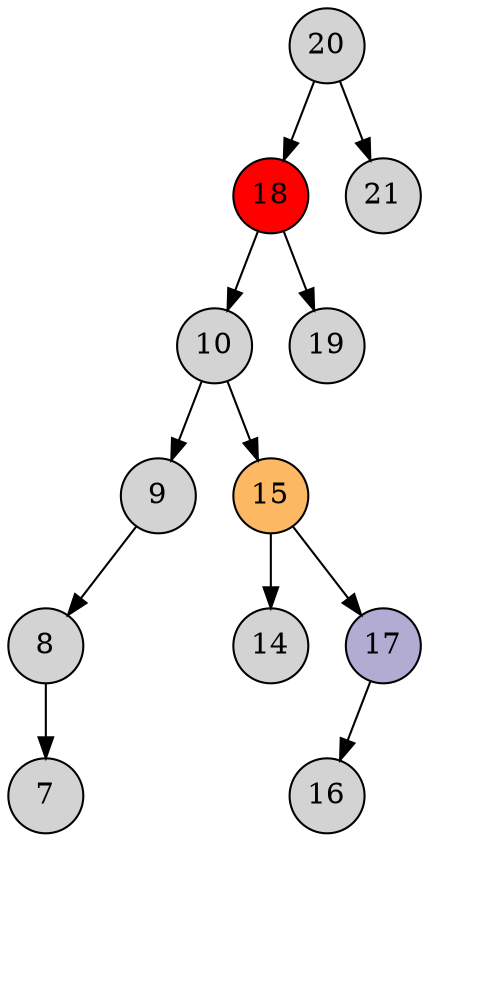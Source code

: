 digraph g{
    node[shape=circle style="filled" fixedsize=true]
    1,2,3,4,5,6,7,8,9,10,11,12;
    2[fillcolor="red"];
    node[style="invis"];
    1->{2,3};
    2->{4};
    2->{5};
    4->6->7->8;
    4->9->{10,11};
    11->12;
    9[fillcolor="/puor4/2"]
    11[fillcolor="/puor4/3"]
    edge [style="invis"];
    11->13;
    6->66;
    7->77;
    8->88;
    1[label="20"]
    3[label="21"];
    2[label="18"];
    5[label="19"];
    4[label="10"];
    6[label="9"];
    7[label="8"];
    8[label="7"];
    9[label="15"];
    10[label="14"];
    11[label="17"];
    12[label="16"];
}
